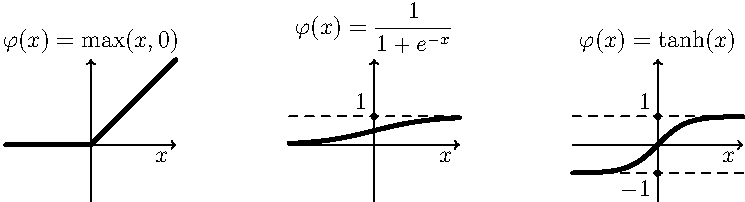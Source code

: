 unitsize(0.5cm);
import graph;

// defaultpen(fontsize(12pt));

typedef real func(real);

real relu(real x) {
    return max(x, 0);
}

real sigmoid(real x) {
    return 1 / (1+ exp(-x));
}

int xLen = 3;
int yLen = 3;

void drawAct(func a, string yLabel, pair o=(0,0), pen p=black, int[] asym={}) {
    path xax = (-xLen,0) -- (xLen,0);
    path yax = (0,-2) -- (0,yLen);

    draw(shift(o) * xax, arrow=Arrow(TeXHead), L=Label("$x$", position=EndPoint, align=S+W));
    draw(shift(o) * yax, arrow=Arrow(TeXHead), L=Label("$\varphi(x)=" + yLabel + "$", position=EndPoint));

    real n = 1;
    draw(shift(o) * xscale(1/n) * graph(a, -n*xLen, n*xLen), p + linewidth(2pt));

    for (int i = 0; i < asym.length; ++i) {
        int ya = asym[i];
        path as = (-xLen, ya) -- (xLen, ya);
        as = shift(o) * as;
        draw(as, dashed);
        pair align = (ya > 0) ? (N+W) : (S+W);
        Label L = Label("$" + ((string) ya) + "$", align=align);
        dot(shift(o) * (0, ya), L=L);
    }
}

drawAct(relu, "\max(x,0)");
drawAct(sigmoid, "\displaystyle \frac{1}{1+e^{-x}}", o=(10, 0), asym=new int[] {1});
drawAct(tanh, "\tanh(x)", o=(20, 0), asym=new int[] {1, -1});
